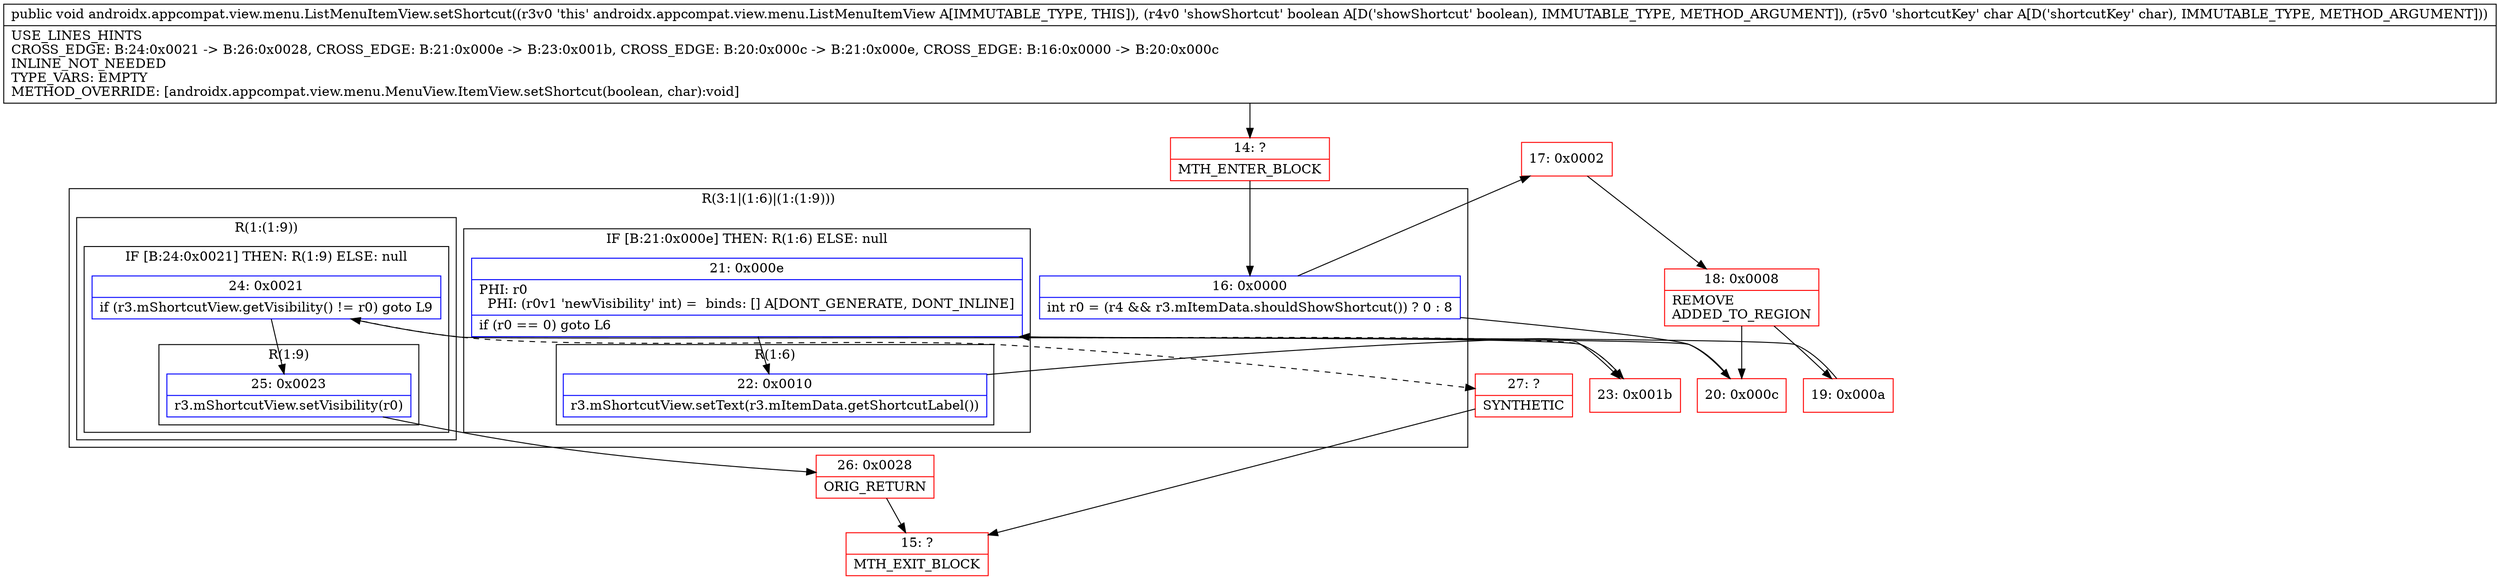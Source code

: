 digraph "CFG forandroidx.appcompat.view.menu.ListMenuItemView.setShortcut(ZC)V" {
subgraph cluster_Region_305361811 {
label = "R(3:1|(1:6)|(1:(1:9)))";
node [shape=record,color=blue];
Node_16 [shape=record,label="{16\:\ 0x0000|int r0 = (r4 && r3.mItemData.shouldShowShortcut()) ? 0 : 8\l}"];
subgraph cluster_IfRegion_198575290 {
label = "IF [B:21:0x000e] THEN: R(1:6) ELSE: null";
node [shape=record,color=blue];
Node_21 [shape=record,label="{21\:\ 0x000e|PHI: r0 \l  PHI: (r0v1 'newVisibility' int) =  binds: [] A[DONT_GENERATE, DONT_INLINE]\l|if (r0 == 0) goto L6\l}"];
subgraph cluster_Region_1422185949 {
label = "R(1:6)";
node [shape=record,color=blue];
Node_22 [shape=record,label="{22\:\ 0x0010|r3.mShortcutView.setText(r3.mItemData.getShortcutLabel())\l}"];
}
}
subgraph cluster_Region_1279177918 {
label = "R(1:(1:9))";
node [shape=record,color=blue];
subgraph cluster_IfRegion_498820383 {
label = "IF [B:24:0x0021] THEN: R(1:9) ELSE: null";
node [shape=record,color=blue];
Node_24 [shape=record,label="{24\:\ 0x0021|if (r3.mShortcutView.getVisibility() != r0) goto L9\l}"];
subgraph cluster_Region_1448286573 {
label = "R(1:9)";
node [shape=record,color=blue];
Node_25 [shape=record,label="{25\:\ 0x0023|r3.mShortcutView.setVisibility(r0)\l}"];
}
}
}
}
Node_14 [shape=record,color=red,label="{14\:\ ?|MTH_ENTER_BLOCK\l}"];
Node_17 [shape=record,color=red,label="{17\:\ 0x0002}"];
Node_18 [shape=record,color=red,label="{18\:\ 0x0008|REMOVE\lADDED_TO_REGION\l}"];
Node_19 [shape=record,color=red,label="{19\:\ 0x000a}"];
Node_23 [shape=record,color=red,label="{23\:\ 0x001b}"];
Node_26 [shape=record,color=red,label="{26\:\ 0x0028|ORIG_RETURN\l}"];
Node_15 [shape=record,color=red,label="{15\:\ ?|MTH_EXIT_BLOCK\l}"];
Node_27 [shape=record,color=red,label="{27\:\ ?|SYNTHETIC\l}"];
Node_20 [shape=record,color=red,label="{20\:\ 0x000c}"];
MethodNode[shape=record,label="{public void androidx.appcompat.view.menu.ListMenuItemView.setShortcut((r3v0 'this' androidx.appcompat.view.menu.ListMenuItemView A[IMMUTABLE_TYPE, THIS]), (r4v0 'showShortcut' boolean A[D('showShortcut' boolean), IMMUTABLE_TYPE, METHOD_ARGUMENT]), (r5v0 'shortcutKey' char A[D('shortcutKey' char), IMMUTABLE_TYPE, METHOD_ARGUMENT]))  | USE_LINES_HINTS\lCROSS_EDGE: B:24:0x0021 \-\> B:26:0x0028, CROSS_EDGE: B:21:0x000e \-\> B:23:0x001b, CROSS_EDGE: B:20:0x000c \-\> B:21:0x000e, CROSS_EDGE: B:16:0x0000 \-\> B:20:0x000c\lINLINE_NOT_NEEDED\lTYPE_VARS: EMPTY\lMETHOD_OVERRIDE: [androidx.appcompat.view.menu.MenuView.ItemView.setShortcut(boolean, char):void]\l}"];
MethodNode -> Node_14;Node_16 -> Node_17;
Node_16 -> Node_20;
Node_21 -> Node_22;
Node_21 -> Node_23[style=dashed];
Node_22 -> Node_23;
Node_24 -> Node_25;
Node_24 -> Node_27[style=dashed];
Node_25 -> Node_26;
Node_14 -> Node_16;
Node_17 -> Node_18;
Node_18 -> Node_19;
Node_18 -> Node_20;
Node_19 -> Node_21;
Node_23 -> Node_24;
Node_26 -> Node_15;
Node_27 -> Node_15;
Node_20 -> Node_21;
}

